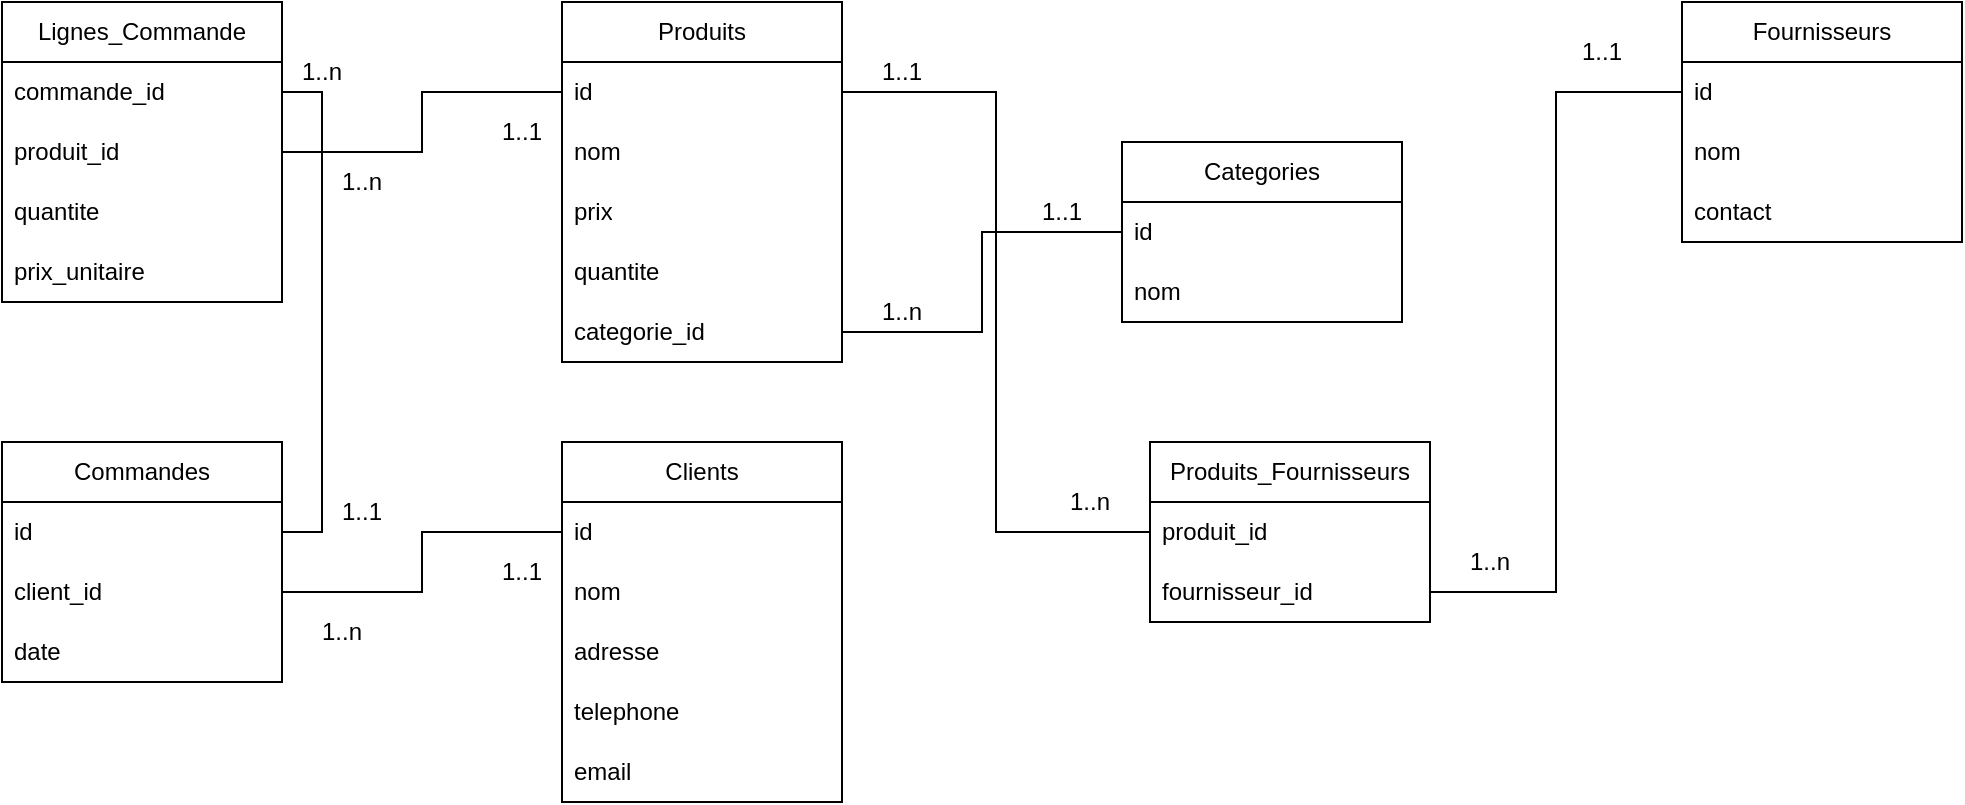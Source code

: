 <mxfile version="26.0.8">
  <diagram name="Page-1" id="zThQt6xlNff1j9Ibh3SJ">
    <mxGraphModel dx="2150" dy="687" grid="1" gridSize="10" guides="1" tooltips="1" connect="1" arrows="1" fold="1" page="1" pageScale="1" pageWidth="827" pageHeight="1169" math="0" shadow="0">
      <root>
        <mxCell id="0" />
        <mxCell id="1" parent="0" />
        <mxCell id="Uuoq6aX5_Evdr0sMYIhI-1" value="Produits" style="swimlane;fontStyle=0;childLayout=stackLayout;horizontal=1;startSize=30;horizontalStack=0;resizeParent=1;resizeParentMax=0;resizeLast=0;collapsible=1;marginBottom=0;whiteSpace=wrap;html=1;" vertex="1" parent="1">
          <mxGeometry x="120" y="70" width="140" height="180" as="geometry" />
        </mxCell>
        <mxCell id="Uuoq6aX5_Evdr0sMYIhI-2" value="id" style="text;strokeColor=none;fillColor=none;align=left;verticalAlign=middle;spacingLeft=4;spacingRight=4;overflow=hidden;points=[[0,0.5],[1,0.5]];portConstraint=eastwest;rotatable=0;whiteSpace=wrap;html=1;" vertex="1" parent="Uuoq6aX5_Evdr0sMYIhI-1">
          <mxGeometry y="30" width="140" height="30" as="geometry" />
        </mxCell>
        <mxCell id="Uuoq6aX5_Evdr0sMYIhI-3" value="nom" style="text;strokeColor=none;fillColor=none;align=left;verticalAlign=middle;spacingLeft=4;spacingRight=4;overflow=hidden;points=[[0,0.5],[1,0.5]];portConstraint=eastwest;rotatable=0;whiteSpace=wrap;html=1;" vertex="1" parent="Uuoq6aX5_Evdr0sMYIhI-1">
          <mxGeometry y="60" width="140" height="30" as="geometry" />
        </mxCell>
        <mxCell id="Uuoq6aX5_Evdr0sMYIhI-4" value="prix" style="text;strokeColor=none;fillColor=none;align=left;verticalAlign=middle;spacingLeft=4;spacingRight=4;overflow=hidden;points=[[0,0.5],[1,0.5]];portConstraint=eastwest;rotatable=0;whiteSpace=wrap;html=1;" vertex="1" parent="Uuoq6aX5_Evdr0sMYIhI-1">
          <mxGeometry y="90" width="140" height="30" as="geometry" />
        </mxCell>
        <mxCell id="Uuoq6aX5_Evdr0sMYIhI-5" value="quantite" style="text;strokeColor=none;fillColor=none;align=left;verticalAlign=middle;spacingLeft=4;spacingRight=4;overflow=hidden;points=[[0,0.5],[1,0.5]];portConstraint=eastwest;rotatable=0;whiteSpace=wrap;html=1;" vertex="1" parent="Uuoq6aX5_Evdr0sMYIhI-1">
          <mxGeometry y="120" width="140" height="30" as="geometry" />
        </mxCell>
        <mxCell id="Uuoq6aX5_Evdr0sMYIhI-6" value="categorie_id" style="text;strokeColor=none;fillColor=none;align=left;verticalAlign=middle;spacingLeft=4;spacingRight=4;overflow=hidden;points=[[0,0.5],[1,0.5]];portConstraint=eastwest;rotatable=0;whiteSpace=wrap;html=1;" vertex="1" parent="Uuoq6aX5_Evdr0sMYIhI-1">
          <mxGeometry y="150" width="140" height="30" as="geometry" />
        </mxCell>
        <mxCell id="Uuoq6aX5_Evdr0sMYIhI-7" value="Categories" style="swimlane;fontStyle=0;childLayout=stackLayout;horizontal=1;startSize=30;horizontalStack=0;resizeParent=1;resizeParentMax=0;resizeLast=0;collapsible=1;marginBottom=0;whiteSpace=wrap;html=1;" vertex="1" parent="1">
          <mxGeometry x="400" y="140" width="140" height="90" as="geometry" />
        </mxCell>
        <mxCell id="Uuoq6aX5_Evdr0sMYIhI-8" value="id" style="text;strokeColor=none;fillColor=none;align=left;verticalAlign=middle;spacingLeft=4;spacingRight=4;overflow=hidden;points=[[0,0.5],[1,0.5]];portConstraint=eastwest;rotatable=0;whiteSpace=wrap;html=1;" vertex="1" parent="Uuoq6aX5_Evdr0sMYIhI-7">
          <mxGeometry y="30" width="140" height="30" as="geometry" />
        </mxCell>
        <mxCell id="Uuoq6aX5_Evdr0sMYIhI-9" value="nom" style="text;strokeColor=none;fillColor=none;align=left;verticalAlign=middle;spacingLeft=4;spacingRight=4;overflow=hidden;points=[[0,0.5],[1,0.5]];portConstraint=eastwest;rotatable=0;whiteSpace=wrap;html=1;" vertex="1" parent="Uuoq6aX5_Evdr0sMYIhI-7">
          <mxGeometry y="60" width="140" height="30" as="geometry" />
        </mxCell>
        <mxCell id="Uuoq6aX5_Evdr0sMYIhI-11" value="Fournisseurs" style="swimlane;fontStyle=0;childLayout=stackLayout;horizontal=1;startSize=30;horizontalStack=0;resizeParent=1;resizeParentMax=0;resizeLast=0;collapsible=1;marginBottom=0;whiteSpace=wrap;html=1;" vertex="1" parent="1">
          <mxGeometry x="680" y="70" width="140" height="120" as="geometry" />
        </mxCell>
        <mxCell id="Uuoq6aX5_Evdr0sMYIhI-12" value="id" style="text;strokeColor=none;fillColor=none;align=left;verticalAlign=middle;spacingLeft=4;spacingRight=4;overflow=hidden;points=[[0,0.5],[1,0.5]];portConstraint=eastwest;rotatable=0;whiteSpace=wrap;html=1;" vertex="1" parent="Uuoq6aX5_Evdr0sMYIhI-11">
          <mxGeometry y="30" width="140" height="30" as="geometry" />
        </mxCell>
        <mxCell id="Uuoq6aX5_Evdr0sMYIhI-13" value="nom" style="text;strokeColor=none;fillColor=none;align=left;verticalAlign=middle;spacingLeft=4;spacingRight=4;overflow=hidden;points=[[0,0.5],[1,0.5]];portConstraint=eastwest;rotatable=0;whiteSpace=wrap;html=1;" vertex="1" parent="Uuoq6aX5_Evdr0sMYIhI-11">
          <mxGeometry y="60" width="140" height="30" as="geometry" />
        </mxCell>
        <mxCell id="Uuoq6aX5_Evdr0sMYIhI-14" value="contact" style="text;strokeColor=none;fillColor=none;align=left;verticalAlign=middle;spacingLeft=4;spacingRight=4;overflow=hidden;points=[[0,0.5],[1,0.5]];portConstraint=eastwest;rotatable=0;whiteSpace=wrap;html=1;" vertex="1" parent="Uuoq6aX5_Evdr0sMYIhI-11">
          <mxGeometry y="90" width="140" height="30" as="geometry" />
        </mxCell>
        <mxCell id="Uuoq6aX5_Evdr0sMYIhI-15" value="Produits_Fournisseurs" style="swimlane;fontStyle=0;childLayout=stackLayout;horizontal=1;startSize=30;horizontalStack=0;resizeParent=1;resizeParentMax=0;resizeLast=0;collapsible=1;marginBottom=0;whiteSpace=wrap;html=1;" vertex="1" parent="1">
          <mxGeometry x="414" y="290" width="140" height="90" as="geometry" />
        </mxCell>
        <mxCell id="Uuoq6aX5_Evdr0sMYIhI-16" value="produit_id" style="text;strokeColor=none;fillColor=none;align=left;verticalAlign=middle;spacingLeft=4;spacingRight=4;overflow=hidden;points=[[0,0.5],[1,0.5]];portConstraint=eastwest;rotatable=0;whiteSpace=wrap;html=1;" vertex="1" parent="Uuoq6aX5_Evdr0sMYIhI-15">
          <mxGeometry y="30" width="140" height="30" as="geometry" />
        </mxCell>
        <mxCell id="Uuoq6aX5_Evdr0sMYIhI-17" value="fournisseur_id" style="text;strokeColor=none;fillColor=none;align=left;verticalAlign=middle;spacingLeft=4;spacingRight=4;overflow=hidden;points=[[0,0.5],[1,0.5]];portConstraint=eastwest;rotatable=0;whiteSpace=wrap;html=1;" vertex="1" parent="Uuoq6aX5_Evdr0sMYIhI-15">
          <mxGeometry y="60" width="140" height="30" as="geometry" />
        </mxCell>
        <mxCell id="Uuoq6aX5_Evdr0sMYIhI-19" value="Clients" style="swimlane;fontStyle=0;childLayout=stackLayout;horizontal=1;startSize=30;horizontalStack=0;resizeParent=1;resizeParentMax=0;resizeLast=0;collapsible=1;marginBottom=0;whiteSpace=wrap;html=1;" vertex="1" parent="1">
          <mxGeometry x="120" y="290" width="140" height="180" as="geometry" />
        </mxCell>
        <mxCell id="Uuoq6aX5_Evdr0sMYIhI-20" value="id" style="text;strokeColor=none;fillColor=none;align=left;verticalAlign=middle;spacingLeft=4;spacingRight=4;overflow=hidden;points=[[0,0.5],[1,0.5]];portConstraint=eastwest;rotatable=0;whiteSpace=wrap;html=1;" vertex="1" parent="Uuoq6aX5_Evdr0sMYIhI-19">
          <mxGeometry y="30" width="140" height="30" as="geometry" />
        </mxCell>
        <mxCell id="Uuoq6aX5_Evdr0sMYIhI-21" value="nom" style="text;strokeColor=none;fillColor=none;align=left;verticalAlign=middle;spacingLeft=4;spacingRight=4;overflow=hidden;points=[[0,0.5],[1,0.5]];portConstraint=eastwest;rotatable=0;whiteSpace=wrap;html=1;" vertex="1" parent="Uuoq6aX5_Evdr0sMYIhI-19">
          <mxGeometry y="60" width="140" height="30" as="geometry" />
        </mxCell>
        <mxCell id="Uuoq6aX5_Evdr0sMYIhI-22" value="adresse" style="text;strokeColor=none;fillColor=none;align=left;verticalAlign=middle;spacingLeft=4;spacingRight=4;overflow=hidden;points=[[0,0.5],[1,0.5]];portConstraint=eastwest;rotatable=0;whiteSpace=wrap;html=1;" vertex="1" parent="Uuoq6aX5_Evdr0sMYIhI-19">
          <mxGeometry y="90" width="140" height="30" as="geometry" />
        </mxCell>
        <mxCell id="Uuoq6aX5_Evdr0sMYIhI-23" value="telephone" style="text;strokeColor=none;fillColor=none;align=left;verticalAlign=middle;spacingLeft=4;spacingRight=4;overflow=hidden;points=[[0,0.5],[1,0.5]];portConstraint=eastwest;rotatable=0;whiteSpace=wrap;html=1;" vertex="1" parent="Uuoq6aX5_Evdr0sMYIhI-19">
          <mxGeometry y="120" width="140" height="30" as="geometry" />
        </mxCell>
        <mxCell id="Uuoq6aX5_Evdr0sMYIhI-24" value="email" style="text;strokeColor=none;fillColor=none;align=left;verticalAlign=middle;spacingLeft=4;spacingRight=4;overflow=hidden;points=[[0,0.5],[1,0.5]];portConstraint=eastwest;rotatable=0;whiteSpace=wrap;html=1;" vertex="1" parent="Uuoq6aX5_Evdr0sMYIhI-19">
          <mxGeometry y="150" width="140" height="30" as="geometry" />
        </mxCell>
        <mxCell id="Uuoq6aX5_Evdr0sMYIhI-25" value="Commandes" style="swimlane;fontStyle=0;childLayout=stackLayout;horizontal=1;startSize=30;horizontalStack=0;resizeParent=1;resizeParentMax=0;resizeLast=0;collapsible=1;marginBottom=0;whiteSpace=wrap;html=1;" vertex="1" parent="1">
          <mxGeometry x="-160" y="290" width="140" height="120" as="geometry" />
        </mxCell>
        <mxCell id="Uuoq6aX5_Evdr0sMYIhI-26" value="id" style="text;strokeColor=none;fillColor=none;align=left;verticalAlign=middle;spacingLeft=4;spacingRight=4;overflow=hidden;points=[[0,0.5],[1,0.5]];portConstraint=eastwest;rotatable=0;whiteSpace=wrap;html=1;" vertex="1" parent="Uuoq6aX5_Evdr0sMYIhI-25">
          <mxGeometry y="30" width="140" height="30" as="geometry" />
        </mxCell>
        <mxCell id="Uuoq6aX5_Evdr0sMYIhI-27" value="client_id" style="text;strokeColor=none;fillColor=none;align=left;verticalAlign=middle;spacingLeft=4;spacingRight=4;overflow=hidden;points=[[0,0.5],[1,0.5]];portConstraint=eastwest;rotatable=0;whiteSpace=wrap;html=1;" vertex="1" parent="Uuoq6aX5_Evdr0sMYIhI-25">
          <mxGeometry y="60" width="140" height="30" as="geometry" />
        </mxCell>
        <mxCell id="Uuoq6aX5_Evdr0sMYIhI-28" value="date" style="text;strokeColor=none;fillColor=none;align=left;verticalAlign=middle;spacingLeft=4;spacingRight=4;overflow=hidden;points=[[0,0.5],[1,0.5]];portConstraint=eastwest;rotatable=0;whiteSpace=wrap;html=1;" vertex="1" parent="Uuoq6aX5_Evdr0sMYIhI-25">
          <mxGeometry y="90" width="140" height="30" as="geometry" />
        </mxCell>
        <mxCell id="Uuoq6aX5_Evdr0sMYIhI-29" value="Lignes_Commande" style="swimlane;fontStyle=0;childLayout=stackLayout;horizontal=1;startSize=30;horizontalStack=0;resizeParent=1;resizeParentMax=0;resizeLast=0;collapsible=1;marginBottom=0;whiteSpace=wrap;html=1;" vertex="1" parent="1">
          <mxGeometry x="-160" y="70" width="140" height="150" as="geometry" />
        </mxCell>
        <mxCell id="Uuoq6aX5_Evdr0sMYIhI-31" value="commande_id" style="text;strokeColor=none;fillColor=none;align=left;verticalAlign=middle;spacingLeft=4;spacingRight=4;overflow=hidden;points=[[0,0.5],[1,0.5]];portConstraint=eastwest;rotatable=0;whiteSpace=wrap;html=1;" vertex="1" parent="Uuoq6aX5_Evdr0sMYIhI-29">
          <mxGeometry y="30" width="140" height="30" as="geometry" />
        </mxCell>
        <mxCell id="Uuoq6aX5_Evdr0sMYIhI-32" value="produit_id" style="text;strokeColor=none;fillColor=none;align=left;verticalAlign=middle;spacingLeft=4;spacingRight=4;overflow=hidden;points=[[0,0.5],[1,0.5]];portConstraint=eastwest;rotatable=0;whiteSpace=wrap;html=1;" vertex="1" parent="Uuoq6aX5_Evdr0sMYIhI-29">
          <mxGeometry y="60" width="140" height="30" as="geometry" />
        </mxCell>
        <mxCell id="Uuoq6aX5_Evdr0sMYIhI-33" value="quantite" style="text;strokeColor=none;fillColor=none;align=left;verticalAlign=middle;spacingLeft=4;spacingRight=4;overflow=hidden;points=[[0,0.5],[1,0.5]];portConstraint=eastwest;rotatable=0;whiteSpace=wrap;html=1;" vertex="1" parent="Uuoq6aX5_Evdr0sMYIhI-29">
          <mxGeometry y="90" width="140" height="30" as="geometry" />
        </mxCell>
        <mxCell id="Uuoq6aX5_Evdr0sMYIhI-34" value="prix_unitaire" style="text;strokeColor=none;fillColor=none;align=left;verticalAlign=middle;spacingLeft=4;spacingRight=4;overflow=hidden;points=[[0,0.5],[1,0.5]];portConstraint=eastwest;rotatable=0;whiteSpace=wrap;html=1;" vertex="1" parent="Uuoq6aX5_Evdr0sMYIhI-29">
          <mxGeometry y="120" width="140" height="30" as="geometry" />
        </mxCell>
        <mxCell id="Uuoq6aX5_Evdr0sMYIhI-36" style="edgeStyle=orthogonalEdgeStyle;rounded=0;orthogonalLoop=1;jettySize=auto;html=1;exitX=1;exitY=0.5;exitDx=0;exitDy=0;entryX=0;entryY=0.5;entryDx=0;entryDy=0;endArrow=none;startFill=0;" edge="1" parent="1" source="Uuoq6aX5_Evdr0sMYIhI-32" target="Uuoq6aX5_Evdr0sMYIhI-2">
          <mxGeometry relative="1" as="geometry" />
        </mxCell>
        <mxCell id="Uuoq6aX5_Evdr0sMYIhI-37" style="edgeStyle=orthogonalEdgeStyle;rounded=0;orthogonalLoop=1;jettySize=auto;html=1;exitX=1;exitY=0.5;exitDx=0;exitDy=0;entryX=1;entryY=0.5;entryDx=0;entryDy=0;endArrow=none;startFill=0;" edge="1" parent="1" source="Uuoq6aX5_Evdr0sMYIhI-31" target="Uuoq6aX5_Evdr0sMYIhI-26">
          <mxGeometry relative="1" as="geometry" />
        </mxCell>
        <mxCell id="Uuoq6aX5_Evdr0sMYIhI-39" style="edgeStyle=orthogonalEdgeStyle;rounded=0;orthogonalLoop=1;jettySize=auto;html=1;exitX=1;exitY=0.5;exitDx=0;exitDy=0;entryX=0;entryY=0.5;entryDx=0;entryDy=0;endArrow=none;startFill=0;" edge="1" parent="1" source="Uuoq6aX5_Evdr0sMYIhI-27" target="Uuoq6aX5_Evdr0sMYIhI-20">
          <mxGeometry relative="1" as="geometry" />
        </mxCell>
        <mxCell id="Uuoq6aX5_Evdr0sMYIhI-40" style="edgeStyle=orthogonalEdgeStyle;rounded=0;orthogonalLoop=1;jettySize=auto;html=1;exitX=0;exitY=0.5;exitDx=0;exitDy=0;entryX=1;entryY=0.5;entryDx=0;entryDy=0;endArrow=none;startFill=0;" edge="1" parent="1" source="Uuoq6aX5_Evdr0sMYIhI-16" target="Uuoq6aX5_Evdr0sMYIhI-2">
          <mxGeometry relative="1" as="geometry" />
        </mxCell>
        <mxCell id="Uuoq6aX5_Evdr0sMYIhI-41" style="edgeStyle=orthogonalEdgeStyle;rounded=0;orthogonalLoop=1;jettySize=auto;html=1;exitX=1;exitY=0.5;exitDx=0;exitDy=0;entryX=0;entryY=0.5;entryDx=0;entryDy=0;endArrow=none;startFill=0;" edge="1" parent="1" source="Uuoq6aX5_Evdr0sMYIhI-17" target="Uuoq6aX5_Evdr0sMYIhI-12">
          <mxGeometry relative="1" as="geometry" />
        </mxCell>
        <mxCell id="Uuoq6aX5_Evdr0sMYIhI-42" style="edgeStyle=orthogonalEdgeStyle;rounded=0;orthogonalLoop=1;jettySize=auto;html=1;exitX=1;exitY=0.5;exitDx=0;exitDy=0;entryX=0;entryY=0.5;entryDx=0;entryDy=0;endArrow=none;startFill=0;" edge="1" parent="1" source="Uuoq6aX5_Evdr0sMYIhI-6" target="Uuoq6aX5_Evdr0sMYIhI-8">
          <mxGeometry relative="1" as="geometry" />
        </mxCell>
        <mxCell id="Uuoq6aX5_Evdr0sMYIhI-43" value="1..1" style="text;html=1;align=center;verticalAlign=middle;whiteSpace=wrap;rounded=0;" vertex="1" parent="1">
          <mxGeometry x="-10" y="310" width="60" height="30" as="geometry" />
        </mxCell>
        <mxCell id="Uuoq6aX5_Evdr0sMYIhI-45" value="1..n" style="text;html=1;align=center;verticalAlign=middle;whiteSpace=wrap;rounded=0;" vertex="1" parent="1">
          <mxGeometry x="-30" y="90" width="60" height="30" as="geometry" />
        </mxCell>
        <mxCell id="Uuoq6aX5_Evdr0sMYIhI-47" value="1..n" style="text;html=1;align=center;verticalAlign=middle;whiteSpace=wrap;rounded=0;" vertex="1" parent="1">
          <mxGeometry x="-10" y="145" width="60" height="30" as="geometry" />
        </mxCell>
        <mxCell id="Uuoq6aX5_Evdr0sMYIhI-48" value="1..1" style="text;html=1;align=center;verticalAlign=middle;whiteSpace=wrap;rounded=0;" vertex="1" parent="1">
          <mxGeometry x="70" y="120" width="60" height="30" as="geometry" />
        </mxCell>
        <mxCell id="Uuoq6aX5_Evdr0sMYIhI-52" value="1..n" style="text;html=1;align=center;verticalAlign=middle;whiteSpace=wrap;rounded=0;" vertex="1" parent="1">
          <mxGeometry x="-20" y="370" width="60" height="30" as="geometry" />
        </mxCell>
        <mxCell id="Uuoq6aX5_Evdr0sMYIhI-55" value="1..1" style="text;html=1;align=center;verticalAlign=middle;whiteSpace=wrap;rounded=0;" vertex="1" parent="1">
          <mxGeometry x="70" y="340" width="60" height="30" as="geometry" />
        </mxCell>
        <mxCell id="Uuoq6aX5_Evdr0sMYIhI-57" value="1..n" style="text;html=1;align=center;verticalAlign=middle;whiteSpace=wrap;rounded=0;" vertex="1" parent="1">
          <mxGeometry x="354" y="305" width="60" height="30" as="geometry" />
        </mxCell>
        <mxCell id="Uuoq6aX5_Evdr0sMYIhI-58" value="1..n" style="text;html=1;align=center;verticalAlign=middle;whiteSpace=wrap;rounded=0;" vertex="1" parent="1">
          <mxGeometry x="554" y="335" width="60" height="30" as="geometry" />
        </mxCell>
        <mxCell id="Uuoq6aX5_Evdr0sMYIhI-59" value="1..1" style="text;html=1;align=center;verticalAlign=middle;whiteSpace=wrap;rounded=0;" vertex="1" parent="1">
          <mxGeometry x="260" y="90" width="60" height="30" as="geometry" />
        </mxCell>
        <mxCell id="Uuoq6aX5_Evdr0sMYIhI-60" value="1..1" style="text;html=1;align=center;verticalAlign=middle;whiteSpace=wrap;rounded=0;" vertex="1" parent="1">
          <mxGeometry x="610" y="80" width="60" height="30" as="geometry" />
        </mxCell>
        <mxCell id="Uuoq6aX5_Evdr0sMYIhI-61" value="1..1" style="text;html=1;align=center;verticalAlign=middle;whiteSpace=wrap;rounded=0;" vertex="1" parent="1">
          <mxGeometry x="340" y="160" width="60" height="30" as="geometry" />
        </mxCell>
        <mxCell id="Uuoq6aX5_Evdr0sMYIhI-62" value="1..n" style="text;html=1;align=center;verticalAlign=middle;whiteSpace=wrap;rounded=0;" vertex="1" parent="1">
          <mxGeometry x="260" y="210" width="60" height="30" as="geometry" />
        </mxCell>
      </root>
    </mxGraphModel>
  </diagram>
</mxfile>
